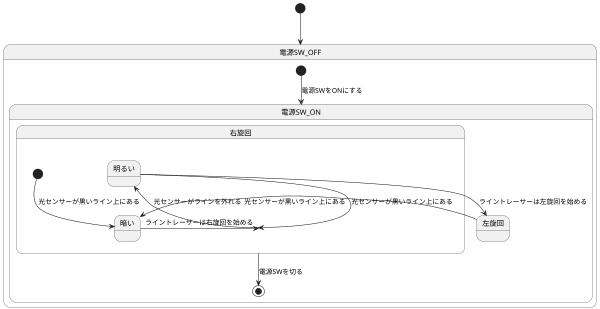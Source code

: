 @startuml 演習6-5-3_ステートマシン図_ライントレーサー
scale 600 width

[*] --> 電源SW_OFF

state 電源SW_OFF {
  [*] --> 電源SW_ON : 電源SWをONにする
}

state 電源SW_ON {
  state 右旋回 {
    [*] --> 暗い : 光センサーが黒いライン上にある
    暗い --> 右旋回 : ライントレーサーは右旋回を始める
    右旋回 --> 明るい : 光センサーがラインを外れる
  }

  state 左旋回 {
    明るい --> 左旋回 : ライントレーサーは左旋回を始める
    左旋回 --> 暗い : 光センサーが黒いライン上にある
  }

  明るい --> 右旋回 : 光センサーが黒いライン上にある
  右旋回 --> [*] : 電源SWを切る
}

@enduml
